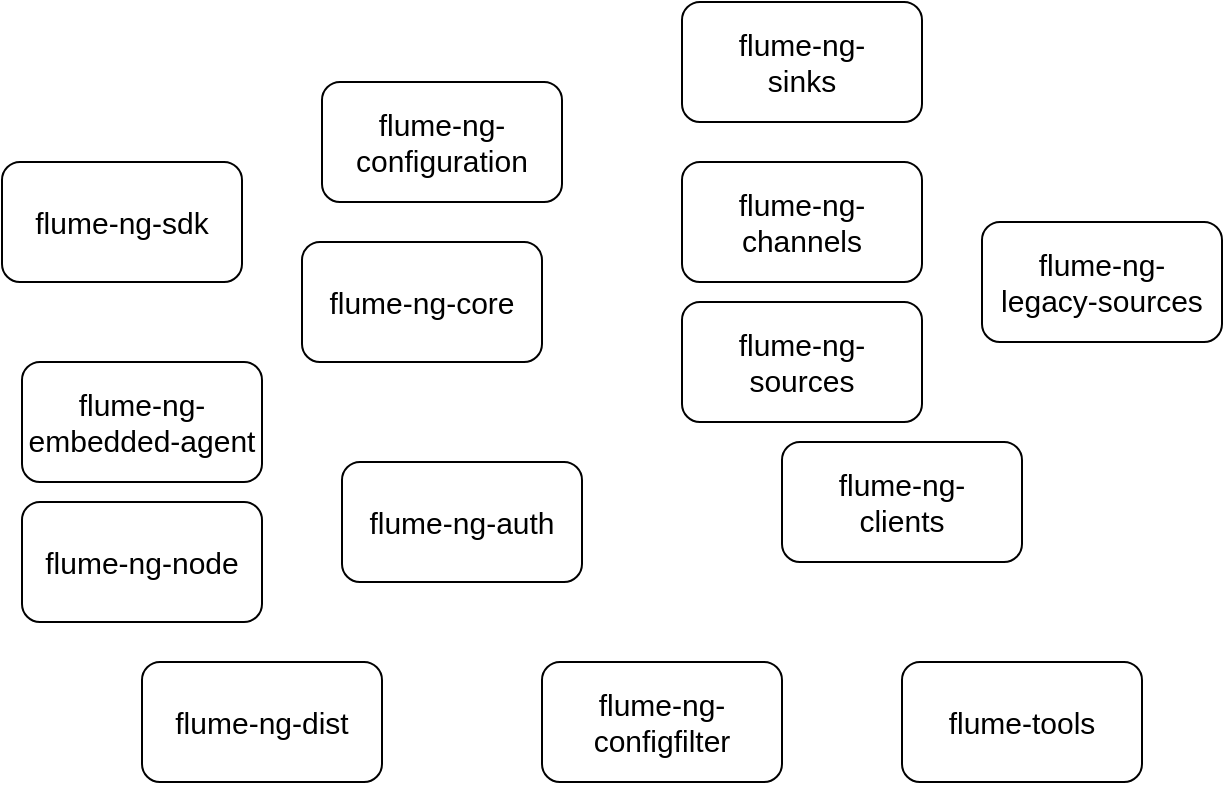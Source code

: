 <mxfile version="13.10.0" type="embed">
    <diagram id="5uiydAuoEZxaWFgBtZIT" name="Page-1">
        <mxGraphModel dx="564" dy="449" grid="1" gridSize="10" guides="1" tooltips="1" connect="1" arrows="1" fold="1" page="1" pageScale="1" pageWidth="827" pageHeight="1169" math="0" shadow="0">
            <root>
                <mxCell id="0"/>
                <mxCell id="1" parent="0"/>
                <mxCell id="2" value="flume-ng-configuration" style="rounded=1;whiteSpace=wrap;html=1;fontSize=15;" parent="1" vertex="1">
                    <mxGeometry x="160" y="70" width="120" height="60" as="geometry"/>
                </mxCell>
                <mxCell id="3" value="flume-ng-core" style="rounded=1;whiteSpace=wrap;html=1;fontSize=15;" vertex="1" parent="1">
                    <mxGeometry x="150" y="150" width="120" height="60" as="geometry"/>
                </mxCell>
                <mxCell id="4" value="flume-ng-auth" style="rounded=1;whiteSpace=wrap;html=1;fontSize=15;" vertex="1" parent="1">
                    <mxGeometry x="170" y="260" width="120" height="60" as="geometry"/>
                </mxCell>
                <mxCell id="5" value="flume-ng-channels" style="rounded=1;whiteSpace=wrap;html=1;fontSize=15;" vertex="1" parent="1">
                    <mxGeometry x="340" y="110" width="120" height="60" as="geometry"/>
                </mxCell>
                <mxCell id="6" value="flume-ng-&lt;br&gt;clients" style="rounded=1;whiteSpace=wrap;html=1;fontSize=15;" vertex="1" parent="1">
                    <mxGeometry x="390" y="250" width="120" height="60" as="geometry"/>
                </mxCell>
                <mxCell id="7" value="flume-ng-configfilter" style="rounded=1;whiteSpace=wrap;html=1;fontSize=15;" vertex="1" parent="1">
                    <mxGeometry x="270" y="360" width="120" height="60" as="geometry"/>
                </mxCell>
                <mxCell id="8" value="flume-ng-dist" style="rounded=1;whiteSpace=wrap;html=1;fontSize=15;" vertex="1" parent="1">
                    <mxGeometry x="70" y="360" width="120" height="60" as="geometry"/>
                </mxCell>
                <mxCell id="9" value="flume-tools" style="rounded=1;whiteSpace=wrap;html=1;fontSize=15;" vertex="1" parent="1">
                    <mxGeometry x="450" y="360" width="120" height="60" as="geometry"/>
                </mxCell>
                <mxCell id="10" value="flume-ng-&lt;br&gt;sources" style="rounded=1;whiteSpace=wrap;html=1;fontSize=15;" vertex="1" parent="1">
                    <mxGeometry x="340" y="180" width="120" height="60" as="geometry"/>
                </mxCell>
                <mxCell id="11" value="flume-ng-&lt;br&gt;sinks" style="rounded=1;whiteSpace=wrap;html=1;fontSize=15;" vertex="1" parent="1">
                    <mxGeometry x="340" y="30" width="120" height="60" as="geometry"/>
                </mxCell>
                <mxCell id="12" value="flume-ng-&lt;br&gt;legacy-sources" style="rounded=1;whiteSpace=wrap;html=1;fontSize=15;" vertex="1" parent="1">
                    <mxGeometry x="490" y="140" width="120" height="60" as="geometry"/>
                </mxCell>
                <mxCell id="13" value="flume-ng-&lt;br&gt;embedded-agent" style="rounded=1;whiteSpace=wrap;html=1;fontSize=15;" vertex="1" parent="1">
                    <mxGeometry x="10" y="210" width="120" height="60" as="geometry"/>
                </mxCell>
                <mxCell id="14" value="flume-ng-node" style="rounded=1;whiteSpace=wrap;html=1;fontSize=15;" vertex="1" parent="1">
                    <mxGeometry x="10" y="280" width="120" height="60" as="geometry"/>
                </mxCell>
                <mxCell id="15" value="flume-ng-sdk" style="rounded=1;whiteSpace=wrap;html=1;fontSize=15;" vertex="1" parent="1">
                    <mxGeometry y="110" width="120" height="60" as="geometry"/>
                </mxCell>
            </root>
        </mxGraphModel>
    </diagram>
</mxfile>
